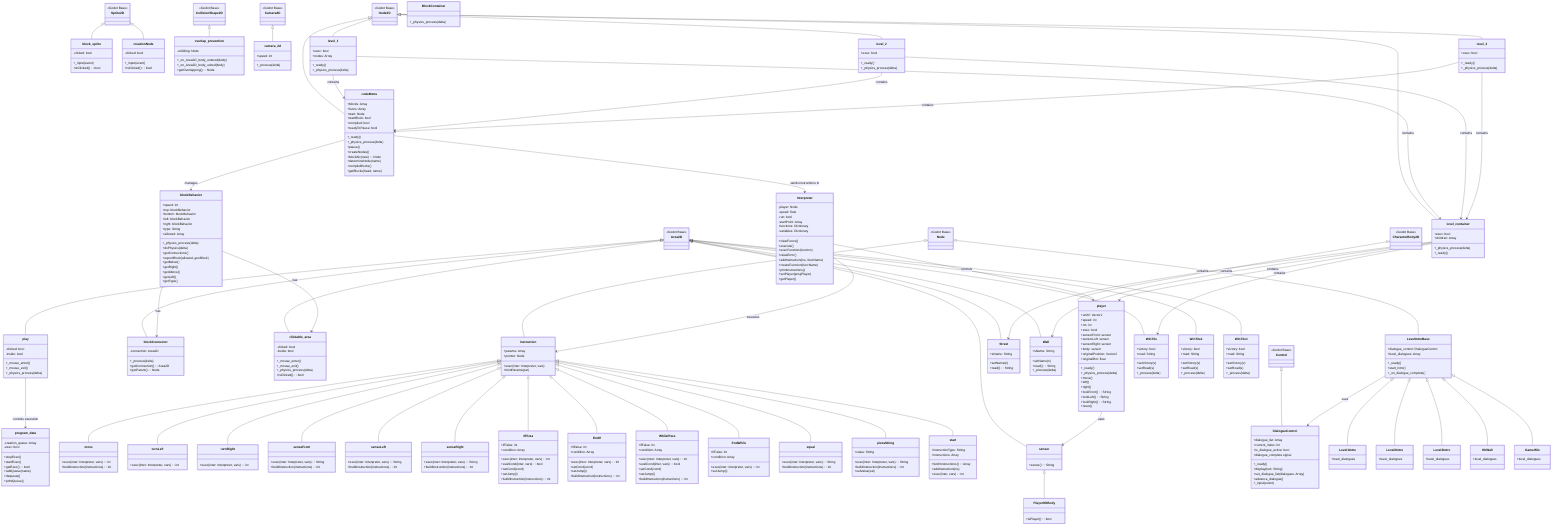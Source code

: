 classDiagram
    class Node {
        <<Godot Base>>
    }
    
    class Node2D {
        <<Godot Base>>
    }
    
    class Area2D {
        <<Godot Base>>
    }
    
    class Sprite2D {
        <<Godot Base>>
    }
    
    class CollisionShape2D {
        <<Godot Base>>
    }
    
    class Control {
        <<Godot Base>>
    }
    
    class Camera2D {
        <<Godot Base>>
    }
    
    class CharacterBody2D {
        <<Godot Base>>
    }
    
    %% Code Block System
    class blockBehavior {
        +speed: int
        +top: blockBehavior
        +bottom: blockBehavior
        +left: blockBehavior
        +right: blockBehavior
        +type: String
        +allowed: Array
        +_physics_process(delta)
        +doPhysics(delta)
        +getConnections()
        +exportBlock(allowed, genBlock)
        +getBelow()
        +getRight()
        +getAbove()
        +getLeft()
        +getType()
    }
    
    class BlockContainer {
        +_physics_process(delta)
    }
    
    class block_sprite {
        -clicked: bool
        +_input(event)
        +isClicked(): bool
    }
    
    class creationNode {
        -clicked: bool
        +_input(event)
        +isClicked(): bool
    }
    
    class blockConnector {
        -connection: Area2D
        +_process(delta)
        +getConnection(): Area2D
        +getParent(): Node
    }
    
    class clickable_area {
        -clicked: bool
        -inside: bool
        +_mouse_enter()
        +_mouse_exit()
        +_physics_process(delta)
        +isClicked(): bool
    }
    
    class overlap_prevention {
        -colliding: Node
        +_on_Area2D_body_entered(body)
        +_on_Area2D_body_exited(body)
        +getOverlapping(): Node
    }
    
    %% Interpreter and Instructions
    class Interpreter {
        -player: Node
        -speed: float
        -run: bool
        -startPoint: Array
        -functions: Dictionary
        -variables: Dictionary
        +clearFuncs()
        +execute()
        +execFunction(function)
        +raiseError()
        +addInstruction(ins, funcName)
        +createFunction(funcName)
        +printInstructions()
        +setPlayer(progPlayer)
        +getPlayer()
    }
    
    class program_data {
        -creation_queue: Array
        -exec: bool
        +stopExec()
        +startExec()
        +getExec(): bool
        +addQueue(name)
        +dequeue()
        +printQueue()
    }
    
    class instruction {
        +params: Array
        +pointer: Node
        +exec(inter: Interpreter, vars)
        +bindParams(par)
    }
    
    class move {
        +exec(inter: Interpreter, vars): int
        +buildInstruction(instructions): int
    }
    
    class turnLeft {
        +exec(inter: Interpreter, vars): int
    }
    
    class turnRight {
        +exec(inter: Interpreter, vars): int
    }
    
    class senseFront {
        +exec(inter: Interpreter, vars): String
        +buildInstruction(instructions): int
    }
    
    class senseLeft {
        +exec(inter: Interpreter, vars): String
        +buildInstruction(instructions): int
    }
    
    class senseRight {
        +exec(inter: Interpreter, vars): String
        +buildInstruction(instructions): int
    }
    
    class IfPizza {
        +ifFalse: int
        +condition: Array
        +exec(inter: Interpreter, vars): int
        +evalCond(inter, vars): bool
        +setCond(cond)
        +setJump(i)
        +buildInstruction(instructions): int
    }
    
    class EndIf {
        +ifFalse: int
        +condition: Array
        +exec(inter: Interpreter, vars): int
        +setCond(cond)
        +setJump(i)
        +buildInstruction(instructions): int
    }
    
    class WhilePizza {
        +ifFalse: int
        +condition: Array
        +exec(inter: Interpreter, vars): int
        +evalCond(inter, vars): bool
        +setCond(cond)
        +setJump(i)
        +buildInstruction(instructions): int
    }
    
    class EndWhile {
        +ifFalse: int
        +condition: Array
        +exec(inter: Interpreter, vars): int
        +setJump(i)
    }
    
    class equal {
        +exec(inter: Interpreter, vars): String
        +buildInstruction(instructions): int
    }
    
    class pizzaString {
        +value: String
        +exec(inter: Interpreter, vars): String
        +buildInstruction(instructions): int
        +setValue(val)
    }
    
    class start {
        +instructionType: String
        +instructions: Array
        +fetchInstructions(): Array
        +addInstruction(ins)
        +exec(inter, vars): int
    }
    
    %% UI and Camera System
    class camera_2d {
        +speed: int
        +_process(delta)
    }
    
    class play {
        -clicked: bool
        -inside: bool
        +_mouse_enter()
        +_mouse_exit()
        +_physics_process(delta)
    }
    
    %% Code Menu and Editor
    class codeMenu {
        +blocks: Array
        +funcs: Array
        +start: Node
        +startBlock: bool
        +compiled: bool
        +readyToPause: bool
        +_ready()
        +_physics_process(delta)
        +pause()
        +createNodes()
        +blockAlc(new): Node
        +determineNode(name)
        +compileBlocks()
        +getBlocks(head, name)
    }
    
    %% Level System
    class level_container {
        +exec: bool
        +children: Array
        +_physics_process(delta)
        +_ready()
    }
    
    class level_1 {
        +exec: bool
        +nodes: Array
        +_ready()
        +_physics_process(delta)
    }
    
    class level_2 {
        +exec: bool
        +_ready()
        +_physics_process(delta)
    }
    
    class level_3 {
        +exec: bool
        +_ready()
        +_physics_process(delta)
    }
    
    %% Environment Objects
    class Street {
        +sName: String
        +setName(n)
        +read(): String
    }
    
    class Wall {
        +sName: String
        +setName(n)
        +read(): String
        +_process(delta)
    }
    
    %% Player System
    class player {
        +unitV: Vector2
        +speed: int
        +rot: int
        +exec: bool
        +sensorFront: sensor
        +sensorLeft: sensor
        +sensorRight: sensor
        +body: sensor
        +originalPosition: Vector2
        +originalRot: float
        +_ready()
        +_physics_process(delta)
        +move()
        +left()
        +right()
        +lookFront(): String
        +lookLeft(): String
        +lookRight(): String
        +reset()
    }
    
    class sensor {
        +sense(): String
    }
    
    class PlayerHitBody {
        +isPlayer(): bool
    }
    
    %% Win Conditions
    class WinTile {
        +victory: bool
        +road: String
        +setVictory(v)
        +setRoad(s)
        +_process(delta)
    }
    
    class WinTile2 {
        +victory: bool
        +road: String
        +setVictory(v)
        +setRoad(s)
        +_process(delta)
    }
    
    class WinTile3 {
        +victory: bool
        +road: String
        +setVictory(v)
        +setRoad(s)
        +_process(delta)
    }
    
    %% Dialogue System
    class DialogueControl {
        +dialogue_list: Array
        +current_index: int
        +is_dialogue_active: bool
        +_ready()
        +display(text: String)
        +set_dialogue_list(dialogues: Array)
        +advance_dialogue()
        +_input(event)
        +dialogue_complete signal
    }
    
    class LevelIntroBase {
        +dialogue_control: DialogueControl
        +level_dialogues: Array
        +_ready()
        +start_intro()
        +_on_dialogue_complete()
    }
    
    class Level1Intro {
        +level_dialogues
    }
    
    class Level2Intro {
        +level_dialogues
    }
    
    class Level3Intro {
        +level_dialogues
    }
    
    class HitWall {
        +level_dialogues
    }
    
    class GameWin {
        +level_dialogues
    }
    
    %% Inheritance Relationships
    Node <|-- instruction
    instruction <|-- move
    instruction <|-- turnLeft
    instruction <|-- turnRight
    instruction <|-- senseFront
    instruction <|-- senseLeft
    instruction <|-- senseRight
    instruction <|-- IfPizza
    instruction <|-- EndIf
    instruction <|-- WhilePizza
    instruction <|-- EndWhile
    instruction <|-- equal
    instruction <|-- pizzaString
    instruction <|-- start
    
    Sprite2D <|-- block_sprite
    Sprite2D <|-- creationNode
    Area2D <|-- blockConnector
    Area2D <|-- clickable_area
    Area2D <|-- play
    Area2D <|-- sensor
    Area2D <|-- WinTile
    Area2D <|-- WinTile2
    Area2D <|-- WinTile3
    Area2D <|-- Street
    Area2D <|-- Wall
    
    sensor <|-- PlayerHitBody
    
    CollisionShape2D <|-- overlap_prevention
    Control <|-- DialogueControl
    
    Node <|-- LevelIntroBase
    LevelIntroBase <|-- Level1Intro
    LevelIntroBase <|-- Level2Intro
    LevelIntroBase <|-- Level3Intro
    LevelIntroBase <|-- HitWall
    LevelIntroBase <|-- GameWin
    
    Node2D <|-- codeMenu
    Node2D <|-- level_container
    Node2D <|-- level_1
    Node2D <|-- level_2
    Node2D <|-- level_3
    
    Camera2D <|-- camera_2d
    CharacterBody2D <|-- player
    
    %% Component Relationships
    blockBehavior --> blockConnector: has
    blockBehavior --> clickable_area: has
    
    Interpreter --> instruction: executes
    Interpreter --> player: controls
    
    LevelIntroBase --> DialogueControl: uses
    play --> program_data: controls execution
    
    player --> sensor: uses
    level_container --> player: contains
    level_container --> WinTile: contains
    level_container --> Street: contains
    level_container --> Wall: contains
    
    codeMenu --> blockBehavior: manages
    codeMenu --> Interpreter: sends instructions to
    
    level_1 --> codeMenu: contains
    level_1 --> level_container: contains
    level_2 --> codeMenu: contains
    level_2 --> level_container: contains
    level_3 --> codeMenu: contains
    level_3 --> level_container: contains